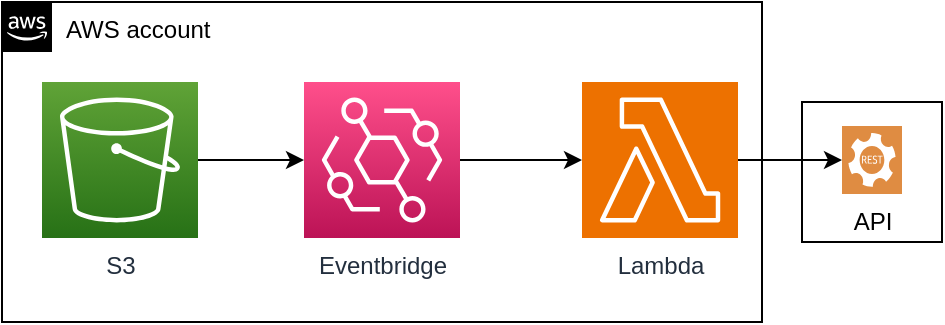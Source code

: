 <mxfile version="24.4.8" type="device">
  <diagram name="Page-1" id="PIxNPRrduu0qx2MQvTgq">
    <mxGraphModel dx="1050" dy="634" grid="1" gridSize="10" guides="1" tooltips="1" connect="1" arrows="1" fold="1" page="1" pageScale="1" pageWidth="827" pageHeight="1169" math="0" shadow="0">
      <root>
        <mxCell id="0" />
        <mxCell id="1" parent="0" />
        <mxCell id="uy_7PgE1OueYQ4eNQipG-1" value="" style="rounded=0;whiteSpace=wrap;html=1;" vertex="1" parent="1">
          <mxGeometry x="420" y="170" width="70" height="70" as="geometry" />
        </mxCell>
        <mxCell id="UCw_4kh61b6MZ3DJOtAU-5" value="AWS account" style="points=[[0,0],[0.25,0],[0.5,0],[0.75,0],[1,0],[1,0.25],[1,0.5],[1,0.75],[1,1],[0.75,1],[0.5,1],[0.25,1],[0,1],[0,0.75],[0,0.5],[0,0.25]];outlineConnect=0;html=1;whiteSpace=wrap;fontSize=12;fontStyle=0;container=1;pointerEvents=0;collapsible=0;recursiveResize=0;shape=mxgraph.aws4.group;grIcon=mxgraph.aws4.group_aws_cloud_alt;verticalAlign=top;align=left;spacingLeft=30;dashed=0;" parent="1" vertex="1">
          <mxGeometry x="20" y="120" width="380" height="160" as="geometry" />
        </mxCell>
        <mxCell id="XD-zvtxMtjId6PZFkOtk-2" style="edgeStyle=orthogonalEdgeStyle;rounded=0;orthogonalLoop=1;jettySize=auto;html=1;entryX=0;entryY=0.5;entryDx=0;entryDy=0;entryPerimeter=0;" parent="UCw_4kh61b6MZ3DJOtAU-5" source="jsLay_NWACptSrV5suQI-2" target="OI0EOrFVCqw1syl_iejC-3" edge="1">
          <mxGeometry relative="1" as="geometry">
            <mxPoint x="290" y="79" as="targetPoint" />
          </mxGeometry>
        </mxCell>
        <mxCell id="jsLay_NWACptSrV5suQI-2" value="Eventbridge" style="sketch=0;points=[[0,0,0],[0.25,0,0],[0.5,0,0],[0.75,0,0],[1,0,0],[0,1,0],[0.25,1,0],[0.5,1,0],[0.75,1,0],[1,1,0],[0,0.25,0],[0,0.5,0],[0,0.75,0],[1,0.25,0],[1,0.5,0],[1,0.75,0]];outlineConnect=0;fontColor=#232F3E;gradientColor=#FF4F8B;gradientDirection=north;fillColor=#BC1356;strokeColor=#ffffff;dashed=0;verticalLabelPosition=bottom;verticalAlign=top;align=center;html=1;fontSize=12;fontStyle=0;aspect=fixed;shape=mxgraph.aws4.resourceIcon;resIcon=mxgraph.aws4.eventbridge;" parent="UCw_4kh61b6MZ3DJOtAU-5" vertex="1">
          <mxGeometry x="151" y="40" width="78" height="78" as="geometry" />
        </mxCell>
        <mxCell id="jsLay_NWACptSrV5suQI-4" style="edgeStyle=orthogonalEdgeStyle;rounded=0;orthogonalLoop=1;jettySize=auto;html=1;entryX=0;entryY=0.5;entryDx=0;entryDy=0;entryPerimeter=0;" parent="UCw_4kh61b6MZ3DJOtAU-5" source="jsLay_NWACptSrV5suQI-3" target="jsLay_NWACptSrV5suQI-2" edge="1">
          <mxGeometry relative="1" as="geometry" />
        </mxCell>
        <mxCell id="jsLay_NWACptSrV5suQI-3" value="S3&lt;br&gt;" style="sketch=0;points=[[0,0,0],[0.25,0,0],[0.5,0,0],[0.75,0,0],[1,0,0],[0,1,0],[0.25,1,0],[0.5,1,0],[0.75,1,0],[1,1,0],[0,0.25,0],[0,0.5,0],[0,0.75,0],[1,0.25,0],[1,0.5,0],[1,0.75,0]];outlineConnect=0;fontColor=#232F3E;gradientColor=#60A337;gradientDirection=north;fillColor=#277116;strokeColor=#ffffff;dashed=0;verticalLabelPosition=bottom;verticalAlign=top;align=center;html=1;fontSize=12;fontStyle=0;aspect=fixed;shape=mxgraph.aws4.resourceIcon;resIcon=mxgraph.aws4.s3;" parent="UCw_4kh61b6MZ3DJOtAU-5" vertex="1">
          <mxGeometry x="20" y="40" width="78" height="78" as="geometry" />
        </mxCell>
        <mxCell id="OI0EOrFVCqw1syl_iejC-3" value="Lambda" style="sketch=0;points=[[0,0,0],[0.25,0,0],[0.5,0,0],[0.75,0,0],[1,0,0],[0,1,0],[0.25,1,0],[0.5,1,0],[0.75,1,0],[1,1,0],[0,0.25,0],[0,0.5,0],[0,0.75,0],[1,0.25,0],[1,0.5,0],[1,0.75,0]];outlineConnect=0;fontColor=#232F3E;fillColor=#ED7100;strokeColor=#ffffff;dashed=0;verticalLabelPosition=bottom;verticalAlign=top;align=center;html=1;fontSize=12;fontStyle=0;aspect=fixed;shape=mxgraph.aws4.resourceIcon;resIcon=mxgraph.aws4.lambda;" parent="UCw_4kh61b6MZ3DJOtAU-5" vertex="1">
          <mxGeometry x="290" y="40" width="78" height="78" as="geometry" />
        </mxCell>
        <mxCell id="UCw_4kh61b6MZ3DJOtAU-9" value="API" style="sketch=0;pointerEvents=1;shadow=0;dashed=0;html=1;strokeColor=none;fillColor=#DF8C42;labelPosition=center;verticalLabelPosition=bottom;verticalAlign=top;align=center;outlineConnect=0;shape=mxgraph.veeam2.restful_api;" parent="1" vertex="1">
          <mxGeometry x="440" y="182" width="30" height="34" as="geometry" />
        </mxCell>
        <mxCell id="OI0EOrFVCqw1syl_iejC-4" style="edgeStyle=orthogonalEdgeStyle;rounded=0;orthogonalLoop=1;jettySize=auto;html=1;" parent="1" source="OI0EOrFVCqw1syl_iejC-3" target="UCw_4kh61b6MZ3DJOtAU-9" edge="1">
          <mxGeometry relative="1" as="geometry" />
        </mxCell>
      </root>
    </mxGraphModel>
  </diagram>
</mxfile>
